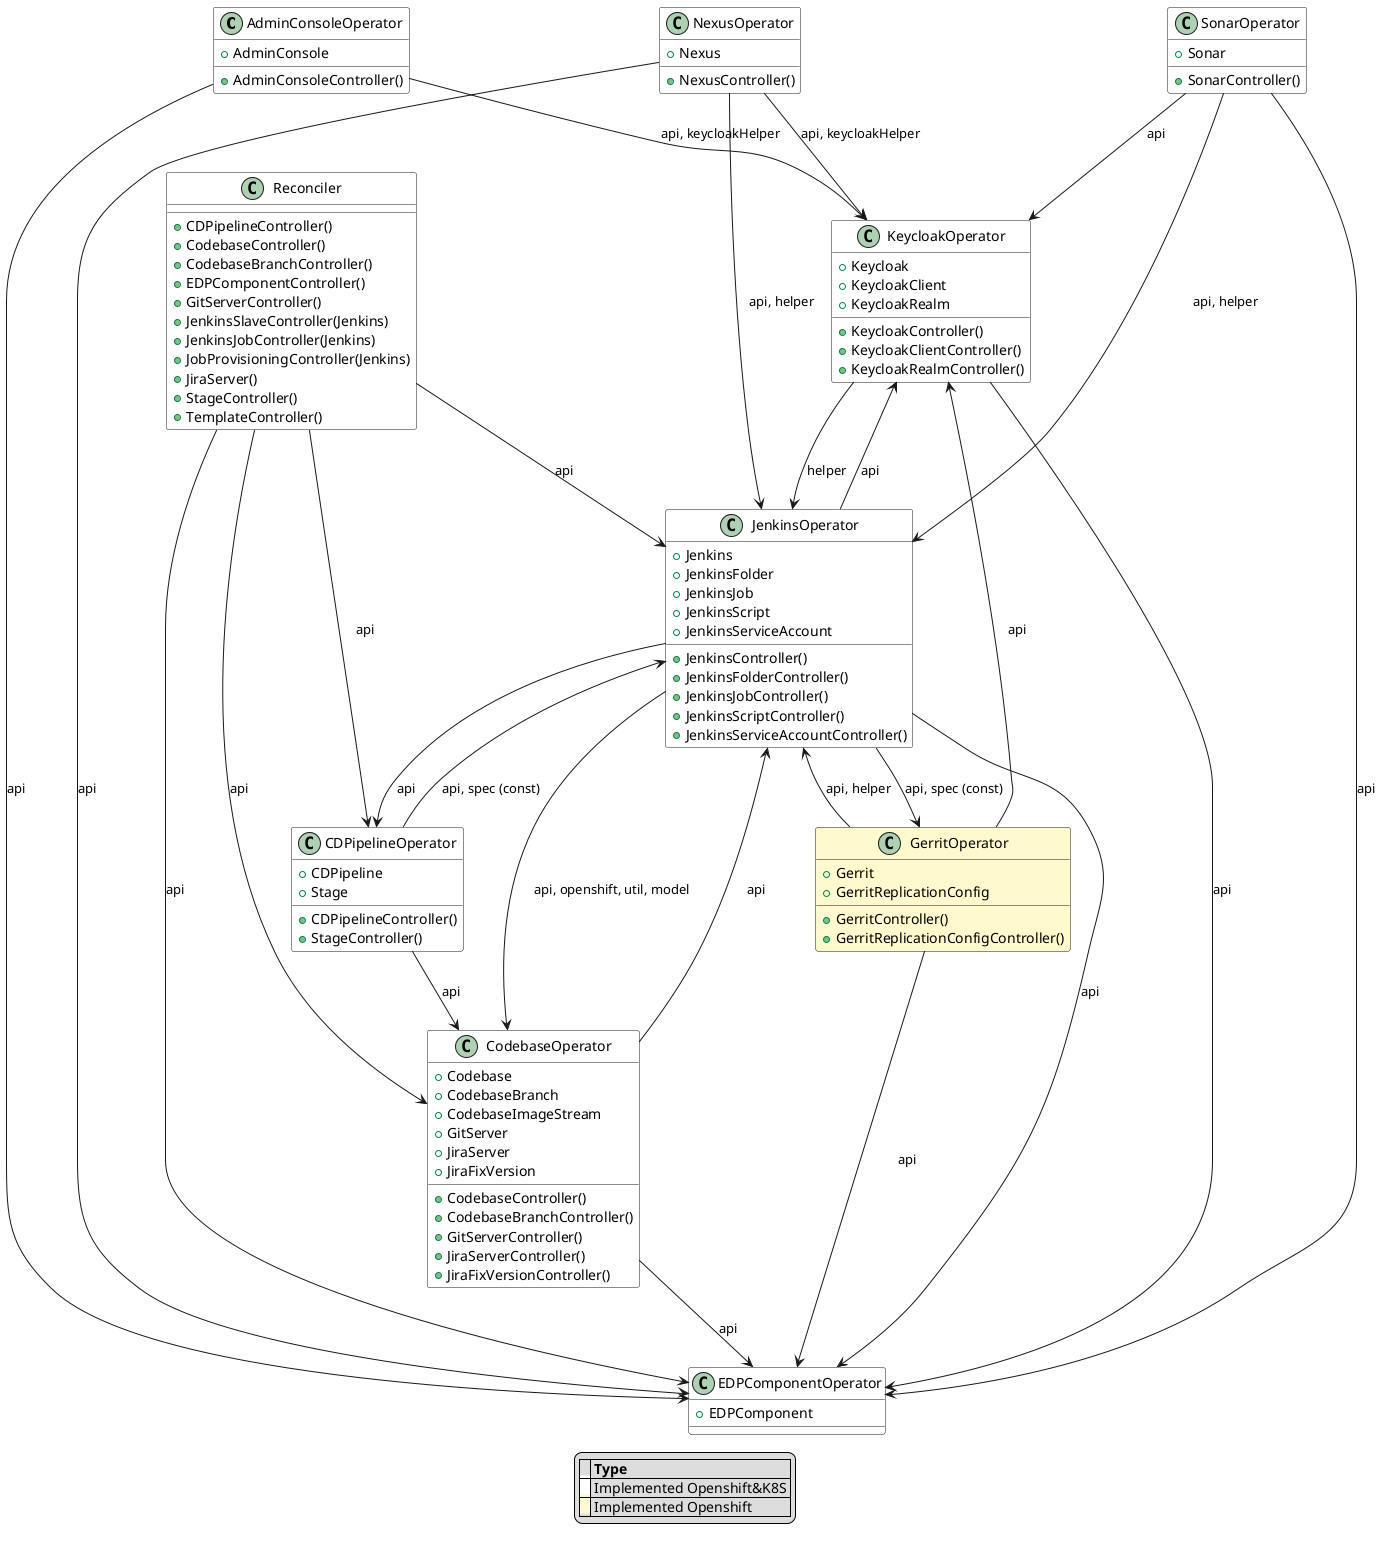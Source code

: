 @startuml

skinparam class {
    BackgroundColor #white
}

class AdminConsoleOperator {
+AdminConsole
+AdminConsoleController()
}
class CDPipelineOperator {
+CDPipeline
+Stage
+CDPipelineController()
+StageController()
}
class CodebaseOperator {
+Codebase
+CodebaseBranch
+CodebaseImageStream
+GitServer
+JiraServer
+JiraFixVersion
+CodebaseController()
+CodebaseBranchController()
+GitServerController()
+JiraServerController()
+JiraFixVersionController()
}
class EDPComponentOperator {
+EDPComponent
}
class GerritOperator #lemonchiffon {
+Gerrit
+GerritReplicationConfig
+GerritController()
+GerritReplicationConfigController()
}
class JenkinsOperator {
+Jenkins
+JenkinsFolder
+JenkinsJob
+JenkinsScript
+JenkinsServiceAccount
+JenkinsController()
+JenkinsFolderController()
+JenkinsJobController()
+JenkinsScriptController()
+JenkinsServiceAccountController()
}
class KeycloakOperator {
+Keycloak
+KeycloakClient
+KeycloakRealm
+KeycloakController()
+KeycloakClientController()
+KeycloakRealmController()
}
class NexusOperator  {
+Nexus
+NexusController()
}
class SonarOperator {
+Sonar
+SonarController()
}
class Reconciler {
+CDPipelineController()
+CodebaseController()
+CodebaseBranchController()
+EDPComponentController()
+GitServerController()
+JenkinsSlaveController(Jenkins)
+JenkinsJobController(Jenkins)
+JobProvisioningController(Jenkins)
+JiraServer()
+StageController()
+TemplateController()
}

AdminConsoleOperator --> EDPComponentOperator : api
AdminConsoleOperator --> KeycloakOperator : api, keycloakHelper
CDPipelineOperator --> CodebaseOperator : api
CDPipelineOperator --> JenkinsOperator : api, spec (const)
CodebaseOperator --> JenkinsOperator : api
CodebaseOperator --> EDPComponentOperator : api
GerritOperator --> EDPComponentOperator : api
GerritOperator --> JenkinsOperator : api, helper
GerritOperator --> KeycloakOperator : api
JenkinsOperator --> CDPipelineOperator : api
JenkinsOperator --> CodebaseOperator : api, openshift, util, model
JenkinsOperator --> EDPComponentOperator : api
JenkinsOperator --> GerritOperator : api, spec (const)
JenkinsOperator --> KeycloakOperator : api
KeycloakOperator --> EDPComponentOperator : api
KeycloakOperator --> JenkinsOperator : helper
NexusOperator --> EDPComponentOperator : api
NexusOperator --> JenkinsOperator : api, helper
NexusOperator --> KeycloakOperator : api, keycloakHelper
SonarOperator --> EDPComponentOperator : api
SonarOperator --> JenkinsOperator : api, helper
SonarOperator --> KeycloakOperator : api
Reconciler --> CDPipelineOperator : api
Reconciler --> CodebaseOperator : api
Reconciler --> EDPComponentOperator : api
Reconciler --> JenkinsOperator : api

legend
|= |= Type |
|<back:white>   </back>| Implemented Openshift&K8S |
|<back:#lemonchiffon>   </back>| Implemented Openshift |
endlegend

@enduml